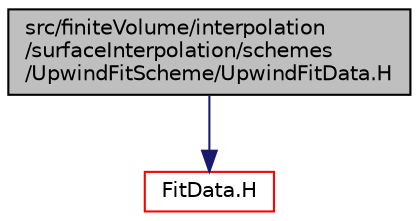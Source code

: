 digraph "src/finiteVolume/interpolation/surfaceInterpolation/schemes/UpwindFitScheme/UpwindFitData.H"
{
  bgcolor="transparent";
  edge [fontname="Helvetica",fontsize="10",labelfontname="Helvetica",labelfontsize="10"];
  node [fontname="Helvetica",fontsize="10",shape=record];
  Node1 [label="src/finiteVolume/interpolation\l/surfaceInterpolation/schemes\l/UpwindFitScheme/UpwindFitData.H",height=0.2,width=0.4,color="black", fillcolor="grey75", style="filled", fontcolor="black"];
  Node1 -> Node2 [color="midnightblue",fontsize="10",style="solid",fontname="Helvetica"];
  Node2 [label="FitData.H",height=0.2,width=0.4,color="red",URL="$a06099.html"];
}

